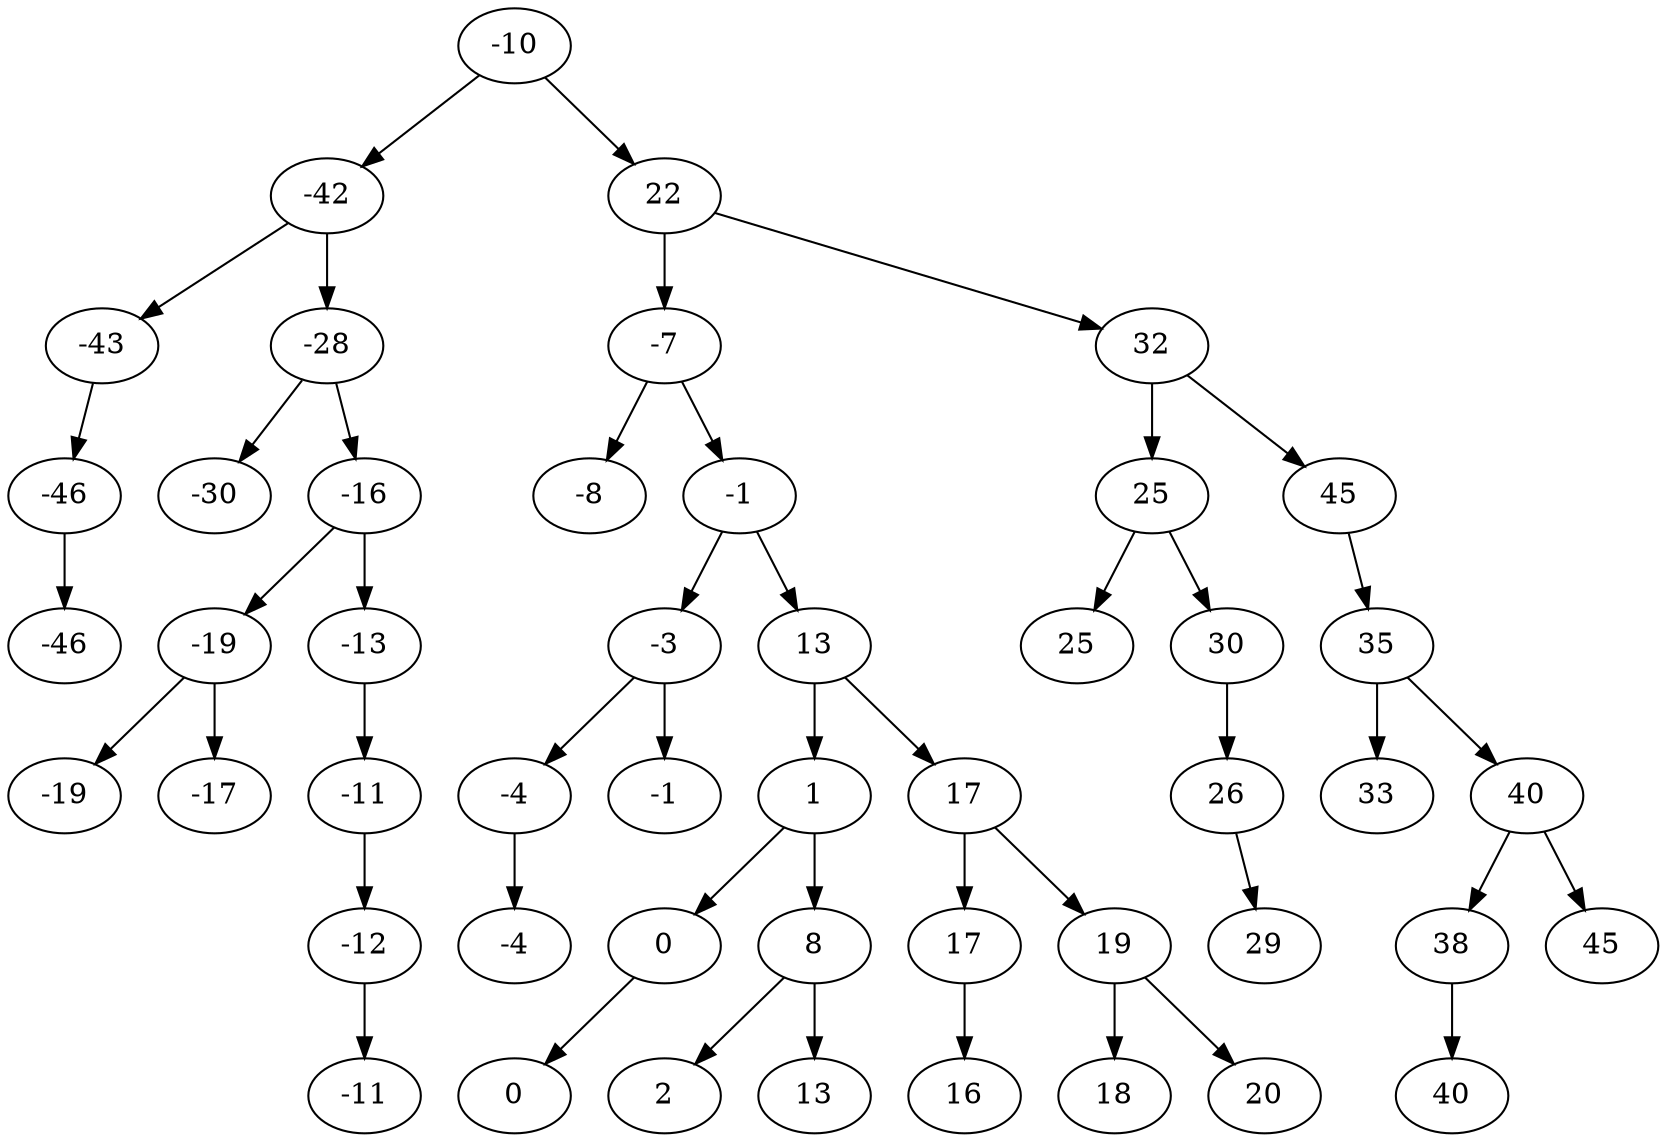 // Created by rbtree.write_dot()
digraph binary_search_tree {
  N163357996 [label="-10"];
  N163358028 [label="-42"];
  N163358220 [label="-43"];
  N163358668 [label="-46"];
  N163359308 [label="-46"];
  N163358668 -> N163359308 ;
  N163358220 -> N163358668 ;
  N163358028 -> N163358220 ;
  N163358092 [label="-28"];
  N163358540 [label="-30"];
  N163358092 -> N163358540 ;
  N163358252 [label="-16"];
  N163358476 [label="-19"];
  N163359116 [label="-19"];
  N163358476 -> N163359116 ;
  N163358796 [label="-17"];
  N163358476 -> N163358796 ;
  N163358252 -> N163358476 ;
  N163358572 [label="-13"];
  N163358604 [label="-11"];
  N163358764 [label="-12"];
  N163359468 [label="-11"];
  N163358764 -> N163359468 ;
  N163358604 -> N163358764 ;
  N163358572 -> N163358604 ;
  N163358252 -> N163358572 ;
  N163358092 -> N163358252 ;
  N163358028 -> N163358092 ;
  N163357996 -> N163358028 ;
  N163358060 [label="22"];
  N163358124 [label="-7"];
  N163358700 [label="-8"];
  N163358124 -> N163358700 ;
  N163358284 [label="-1"];
  N163358412 [label="-3"];
  N163358988 [label="-4"];
  N163359500 [label="-4"];
  N163358988 -> N163359500 ;
  N163358412 -> N163358988 ;
  N163359436 [label="-1"];
  N163358412 -> N163359436 ;
  N163358284 -> N163358412 ;
  N163358444 [label="13"];
  N163358732 [label="1"];
  N163359276 [label="0"];
  N163359564 [label="0"];
  N163359276 -> N163359564 ;
  N163358732 -> N163359276 ;
  N163358828 [label="8"];
  N163359212 [label="2"];
  N163358828 -> N163359212 ;
  N163359372 [label="13"];
  N163358828 -> N163359372 ;
  N163358732 -> N163358828 ;
  N163358444 -> N163358732 ;
  N163358636 [label="17"];
  N163358860 [label="17"];
  N163359148 [label="16"];
  N163358860 -> N163359148 ;
  N163358636 -> N163358860 ;
  N163358892 [label="19"];
  N163358956 [label="18"];
  N163358892 -> N163358956 ;
  N163359020 [label="20"];
  N163358892 -> N163359020 ;
  N163358636 -> N163358892 ;
  N163358444 -> N163358636 ;
  N163358284 -> N163358444 ;
  N163358124 -> N163358284 ;
  N163358060 -> N163358124 ;
  N163358156 [label="32"];
  N163358188 [label="25"];
  N163358348 [label="25"];
  N163358188 -> N163358348 ;
  N163359180 [label="30"];
  N163359244 [label="26"];
  N163359404 [label="29"];
  N163359244 -> N163359404 ;
  N163359180 -> N163359244 ;
  N163358188 -> N163359180 ;
  N163358156 -> N163358188 ;
  N163358316 [label="45"];
  N163358380 [label="35"];
  N163359084 [label="33"];
  N163358380 -> N163359084 ;
  N163358508 [label="40"];
  N163358924 [label="38"];
  N163359340 [label="40"];
  N163358924 -> N163359340 ;
  N163358508 -> N163358924 ;
  N163359052 [label="45"];
  N163358508 -> N163359052 ;
  N163358380 -> N163358508 ;
  N163358316 -> N163358380 ;
  N163358156 -> N163358316 ;
  N163358060 -> N163358156 ;
  N163357996 -> N163358060 ;
}
